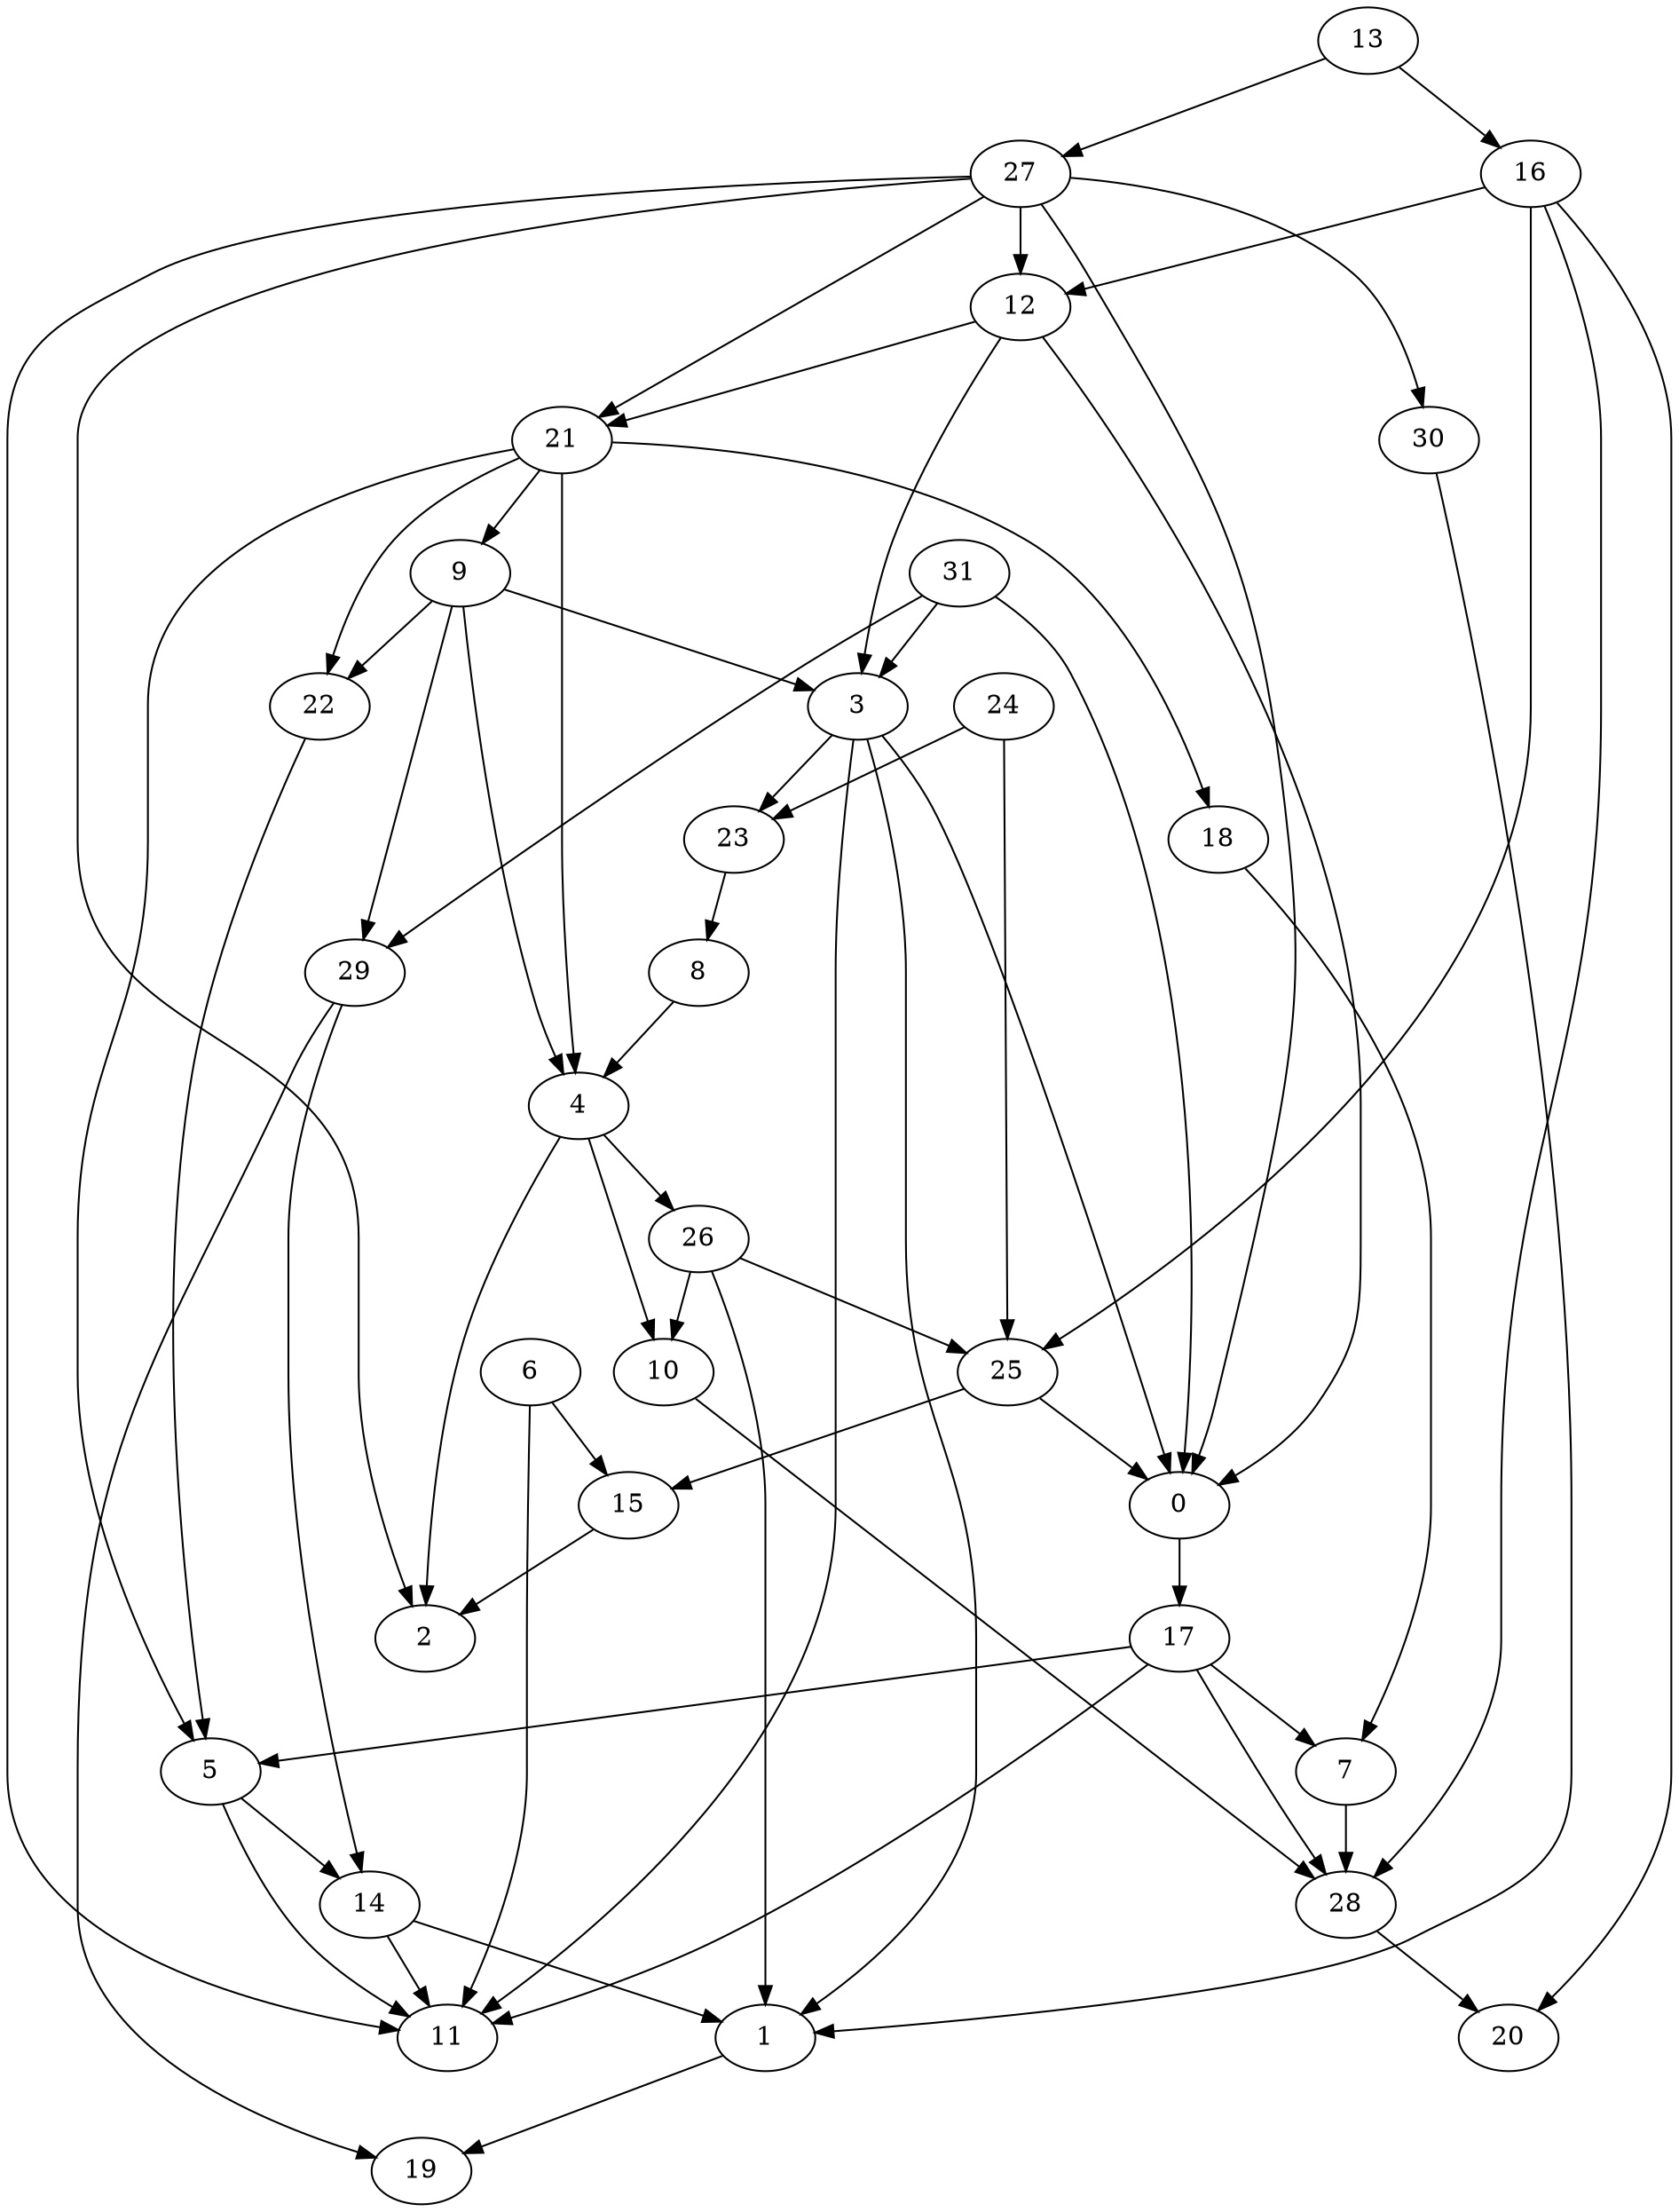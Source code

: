 strict digraph  {
	0	 [pos="0.698034378752,11.0007355744"];
	17	 [pos="0.922592583137,12.0007712991"];
	0 -> 17;
	1	 [pos="0.677251434565,15.0011644071"];
	19	 [pos="0.947209170057,16.0014443642"];
	1 -> 19;
	2	 [pos="0.520538557563,12.0017139462"];
	3	 [pos="0.72066495489,5.00055515619"];
	3 -> 0;
	3 -> 1;
	11	 [pos="0.779091020634,15.001234176"];
	3 -> 11;
	23	 [pos="0.423012153513,6.00060013234"];
	3 -> 23;
	4	 [pos="0.81283017282,8.0006575165"];
	4 -> 2;
	10	 [pos="0.721272393715,10.001660643"];
	4 -> 10;
	26	 [pos="0.41957114634,9.00068037134"];
	4 -> 26;
	5	 [pos="0.980833822458,13.0008494065"];
	5 -> 11;
	14	 [pos="0.982431094609,14.0009467722"];
	5 -> 14;
	6	 [pos="0.567698229168,9.99603084928"];
	6 -> 11;
	15	 [pos="0.0,11.0012733515"];
	6 -> 15;
	7	 [pos="0.685934874579,13.0008880357"];
	28	 [pos="0.694104546299,14.0011530794"];
	7 -> 28;
	8	 [pos="0.28885181133,7.00063576382"];
	8 -> 4;
	9	 [pos="0.84499818014,4.00052791633"];
	9 -> 3;
	9 -> 4;
	22	 [pos="1.38686271207,7.90651746105"];
	9 -> 22;
	29	 [pos="1.13037984475,9.24183773997"];
	9 -> 29;
	10 -> 28;
	12	 [pos="0.67326110221,2.00042884085"];
	12 -> 0;
	12 -> 3;
	21	 [pos="0.877810956135,3.00046709443"];
	12 -> 21;
	13	 [pos="0.577540188304,0.0"];
	16	 [pos="0.406666451004,1.00019606851"];
	13 -> 16;
	27	 [pos="0.661670438916,1.00037446996"];
	13 -> 27;
	14 -> 1;
	14 -> 11;
	15 -> 2;
	16 -> 12;
	20	 [pos="0.308774630539,15.0014726117"];
	16 -> 20;
	25	 [pos="0.0659871529143,10.000705587"];
	16 -> 25;
	16 -> 28;
	17 -> 5;
	17 -> 7;
	17 -> 11;
	17 -> 28;
	18	 [pos="1.15025611916,7.81501524901"];
	18 -> 7;
	21 -> 4;
	21 -> 5;
	21 -> 9;
	21 -> 18;
	21 -> 22;
	22 -> 5;
	23 -> 8;
	24	 [pos="0.00673309756246,4.99975860182"];
	24 -> 23;
	24 -> 25;
	25 -> 0;
	25 -> 15;
	26 -> 1;
	26 -> 10;
	26 -> 25;
	27 -> 0;
	27 -> 2;
	27 -> 11;
	27 -> 12;
	27 -> 21;
	30	 [pos="0.587497333021,8.0796845114"];
	27 -> 30;
	28 -> 20;
	29 -> 14;
	29 -> 19;
	30 -> 1;
	31	 [pos="0.931358428329,4.00021427914"];
	31 -> 0;
	31 -> 3;
	31 -> 29;
}
